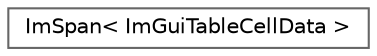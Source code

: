 digraph "Graphical Class Hierarchy"
{
 // LATEX_PDF_SIZE
  bgcolor="transparent";
  edge [fontname=Helvetica,fontsize=10,labelfontname=Helvetica,labelfontsize=10];
  node [fontname=Helvetica,fontsize=10,shape=box,height=0.2,width=0.4];
  rankdir="LR";
  Node0 [label="ImSpan\< ImGuiTableCellData \>",height=0.2,width=0.4,color="grey40", fillcolor="white", style="filled",URL="$struct_im_span.html",tooltip=" "];
}
